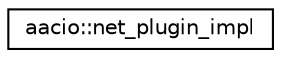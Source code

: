 digraph "Graphical Class Hierarchy"
{
  edge [fontname="Helvetica",fontsize="10",labelfontname="Helvetica",labelfontsize="10"];
  node [fontname="Helvetica",fontsize="10",shape=record];
  rankdir="LR";
  Node0 [label="aacio::net_plugin_impl",height=0.2,width=0.4,color="black", fillcolor="white", style="filled",URL="$classaacio_1_1net__plugin__impl.html"];
}
